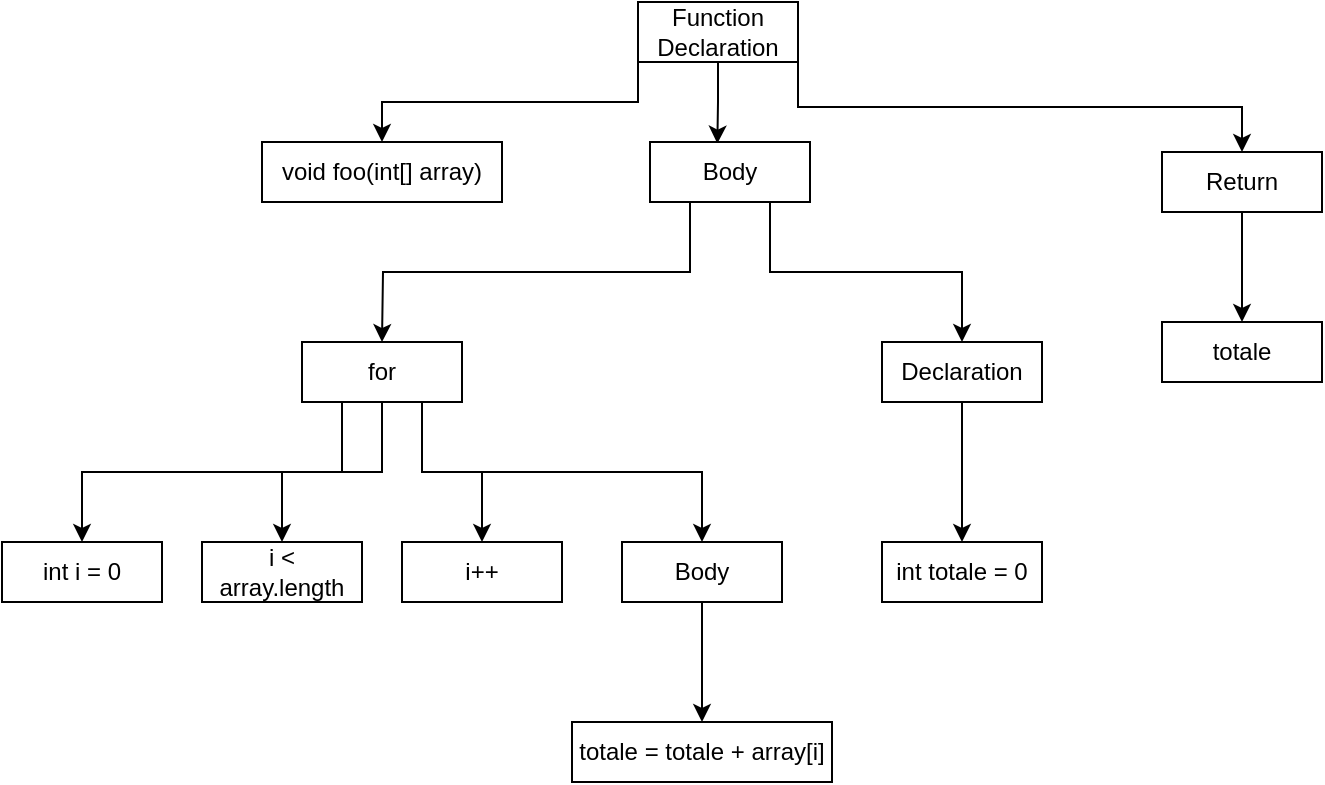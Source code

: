 <mxfile version="20.0.0" type="device"><diagram id="i8YMzQfNFATxYPLkC3F1" name="Page-1"><mxGraphModel dx="1718" dy="620" grid="1" gridSize="10" guides="1" tooltips="1" connect="1" arrows="1" fold="1" page="1" pageScale="1" pageWidth="827" pageHeight="1169" math="0" shadow="0"><root><mxCell id="0"/><mxCell id="1" parent="0"/><mxCell id="200q0CEKQSTTLj9kwrTX-24" style="edgeStyle=orthogonalEdgeStyle;rounded=0;orthogonalLoop=1;jettySize=auto;html=1;exitX=0;exitY=1;exitDx=0;exitDy=0;entryX=0.5;entryY=0;entryDx=0;entryDy=0;" edge="1" parent="1" source="200q0CEKQSTTLj9kwrTX-1" target="200q0CEKQSTTLj9kwrTX-2"><mxGeometry relative="1" as="geometry"/></mxCell><mxCell id="200q0CEKQSTTLj9kwrTX-25" style="edgeStyle=orthogonalEdgeStyle;rounded=0;orthogonalLoop=1;jettySize=auto;html=1;exitX=0.5;exitY=1;exitDx=0;exitDy=0;entryX=0.421;entryY=0.026;entryDx=0;entryDy=0;entryPerimeter=0;" edge="1" parent="1" source="200q0CEKQSTTLj9kwrTX-1" target="200q0CEKQSTTLj9kwrTX-5"><mxGeometry relative="1" as="geometry"/></mxCell><mxCell id="200q0CEKQSTTLj9kwrTX-26" style="edgeStyle=orthogonalEdgeStyle;rounded=0;orthogonalLoop=1;jettySize=auto;html=1;exitX=1;exitY=1;exitDx=0;exitDy=0;" edge="1" parent="1" source="200q0CEKQSTTLj9kwrTX-1" target="200q0CEKQSTTLj9kwrTX-21"><mxGeometry relative="1" as="geometry"/></mxCell><mxCell id="200q0CEKQSTTLj9kwrTX-1" value="Function Declaration" style="rounded=0;whiteSpace=wrap;html=1;" vertex="1" parent="1"><mxGeometry x="368" y="90" width="80" height="30" as="geometry"/></mxCell><mxCell id="200q0CEKQSTTLj9kwrTX-2" value="&lt;div&gt;void foo(int[] array)&lt;/div&gt;" style="rounded=0;whiteSpace=wrap;html=1;" vertex="1" parent="1"><mxGeometry x="180" y="160" width="120" height="30" as="geometry"/></mxCell><mxCell id="200q0CEKQSTTLj9kwrTX-28" style="edgeStyle=orthogonalEdgeStyle;rounded=0;orthogonalLoop=1;jettySize=auto;html=1;exitX=0.25;exitY=1;exitDx=0;exitDy=0;" edge="1" parent="1" source="200q0CEKQSTTLj9kwrTX-5"><mxGeometry relative="1" as="geometry"><mxPoint x="240" y="260" as="targetPoint"/></mxGeometry></mxCell><mxCell id="200q0CEKQSTTLj9kwrTX-34" style="edgeStyle=orthogonalEdgeStyle;rounded=0;orthogonalLoop=1;jettySize=auto;html=1;exitX=0.75;exitY=1;exitDx=0;exitDy=0;entryX=0.5;entryY=0;entryDx=0;entryDy=0;" edge="1" parent="1" source="200q0CEKQSTTLj9kwrTX-5" target="200q0CEKQSTTLj9kwrTX-9"><mxGeometry relative="1" as="geometry"/></mxCell><mxCell id="200q0CEKQSTTLj9kwrTX-5" value="Body" style="rounded=0;whiteSpace=wrap;html=1;" vertex="1" parent="1"><mxGeometry x="374" y="160" width="80" height="30" as="geometry"/></mxCell><mxCell id="200q0CEKQSTTLj9kwrTX-7" value="int totale = 0" style="rounded=0;whiteSpace=wrap;html=1;" vertex="1" parent="1"><mxGeometry x="490" y="360" width="80" height="30" as="geometry"/></mxCell><mxCell id="200q0CEKQSTTLj9kwrTX-35" style="edgeStyle=orthogonalEdgeStyle;rounded=0;orthogonalLoop=1;jettySize=auto;html=1;exitX=0.5;exitY=1;exitDx=0;exitDy=0;" edge="1" parent="1" source="200q0CEKQSTTLj9kwrTX-9" target="200q0CEKQSTTLj9kwrTX-7"><mxGeometry relative="1" as="geometry"/></mxCell><mxCell id="200q0CEKQSTTLj9kwrTX-9" value="Declaration" style="rounded=0;whiteSpace=wrap;html=1;" vertex="1" parent="1"><mxGeometry x="490" y="260" width="80" height="30" as="geometry"/></mxCell><mxCell id="200q0CEKQSTTLj9kwrTX-29" style="edgeStyle=orthogonalEdgeStyle;rounded=0;orthogonalLoop=1;jettySize=auto;html=1;exitX=0.25;exitY=1;exitDx=0;exitDy=0;entryX=0.5;entryY=0;entryDx=0;entryDy=0;" edge="1" parent="1" source="200q0CEKQSTTLj9kwrTX-10" target="200q0CEKQSTTLj9kwrTX-16"><mxGeometry relative="1" as="geometry"/></mxCell><mxCell id="200q0CEKQSTTLj9kwrTX-30" value="" style="edgeStyle=orthogonalEdgeStyle;rounded=0;orthogonalLoop=1;jettySize=auto;html=1;" edge="1" parent="1" source="200q0CEKQSTTLj9kwrTX-10" target="200q0CEKQSTTLj9kwrTX-15"><mxGeometry relative="1" as="geometry"/></mxCell><mxCell id="200q0CEKQSTTLj9kwrTX-31" style="edgeStyle=orthogonalEdgeStyle;rounded=0;orthogonalLoop=1;jettySize=auto;html=1;exitX=0.75;exitY=1;exitDx=0;exitDy=0;entryX=0.5;entryY=0;entryDx=0;entryDy=0;" edge="1" parent="1" source="200q0CEKQSTTLj9kwrTX-10" target="200q0CEKQSTTLj9kwrTX-14"><mxGeometry relative="1" as="geometry"/></mxCell><mxCell id="200q0CEKQSTTLj9kwrTX-32" style="edgeStyle=orthogonalEdgeStyle;rounded=0;orthogonalLoop=1;jettySize=auto;html=1;exitX=0.75;exitY=1;exitDx=0;exitDy=0;" edge="1" parent="1" source="200q0CEKQSTTLj9kwrTX-10" target="200q0CEKQSTTLj9kwrTX-13"><mxGeometry relative="1" as="geometry"/></mxCell><mxCell id="200q0CEKQSTTLj9kwrTX-10" value="for" style="rounded=0;whiteSpace=wrap;html=1;" vertex="1" parent="1"><mxGeometry x="200" y="260" width="80" height="30" as="geometry"/></mxCell><mxCell id="200q0CEKQSTTLj9kwrTX-33" style="edgeStyle=orthogonalEdgeStyle;rounded=0;orthogonalLoop=1;jettySize=auto;html=1;exitX=0.5;exitY=1;exitDx=0;exitDy=0;entryX=0.5;entryY=0;entryDx=0;entryDy=0;" edge="1" parent="1" source="200q0CEKQSTTLj9kwrTX-13" target="200q0CEKQSTTLj9kwrTX-22"><mxGeometry relative="1" as="geometry"/></mxCell><mxCell id="200q0CEKQSTTLj9kwrTX-13" value="Body" style="rounded=0;whiteSpace=wrap;html=1;" vertex="1" parent="1"><mxGeometry x="360" y="360" width="80" height="30" as="geometry"/></mxCell><mxCell id="200q0CEKQSTTLj9kwrTX-14" value="i++" style="rounded=0;whiteSpace=wrap;html=1;" vertex="1" parent="1"><mxGeometry x="250" y="360" width="80" height="30" as="geometry"/></mxCell><mxCell id="200q0CEKQSTTLj9kwrTX-15" value="i &amp;lt; array.length" style="rounded=0;whiteSpace=wrap;html=1;" vertex="1" parent="1"><mxGeometry x="150" y="360" width="80" height="30" as="geometry"/></mxCell><mxCell id="200q0CEKQSTTLj9kwrTX-16" value="int i = 0" style="rounded=0;whiteSpace=wrap;html=1;" vertex="1" parent="1"><mxGeometry x="50" y="360" width="80" height="30" as="geometry"/></mxCell><mxCell id="200q0CEKQSTTLj9kwrTX-20" value="totale" style="rounded=0;whiteSpace=wrap;html=1;" vertex="1" parent="1"><mxGeometry x="630" y="250" width="80" height="30" as="geometry"/></mxCell><mxCell id="200q0CEKQSTTLj9kwrTX-27" style="edgeStyle=orthogonalEdgeStyle;rounded=0;orthogonalLoop=1;jettySize=auto;html=1;exitX=0.5;exitY=1;exitDx=0;exitDy=0;" edge="1" parent="1" source="200q0CEKQSTTLj9kwrTX-21" target="200q0CEKQSTTLj9kwrTX-20"><mxGeometry relative="1" as="geometry"/></mxCell><mxCell id="200q0CEKQSTTLj9kwrTX-21" value="Return" style="rounded=0;whiteSpace=wrap;html=1;" vertex="1" parent="1"><mxGeometry x="630" y="165" width="80" height="30" as="geometry"/></mxCell><mxCell id="200q0CEKQSTTLj9kwrTX-22" value="totale = totale + array[i]" style="rounded=0;whiteSpace=wrap;html=1;" vertex="1" parent="1"><mxGeometry x="335" y="450" width="130" height="30" as="geometry"/></mxCell></root></mxGraphModel></diagram></mxfile>